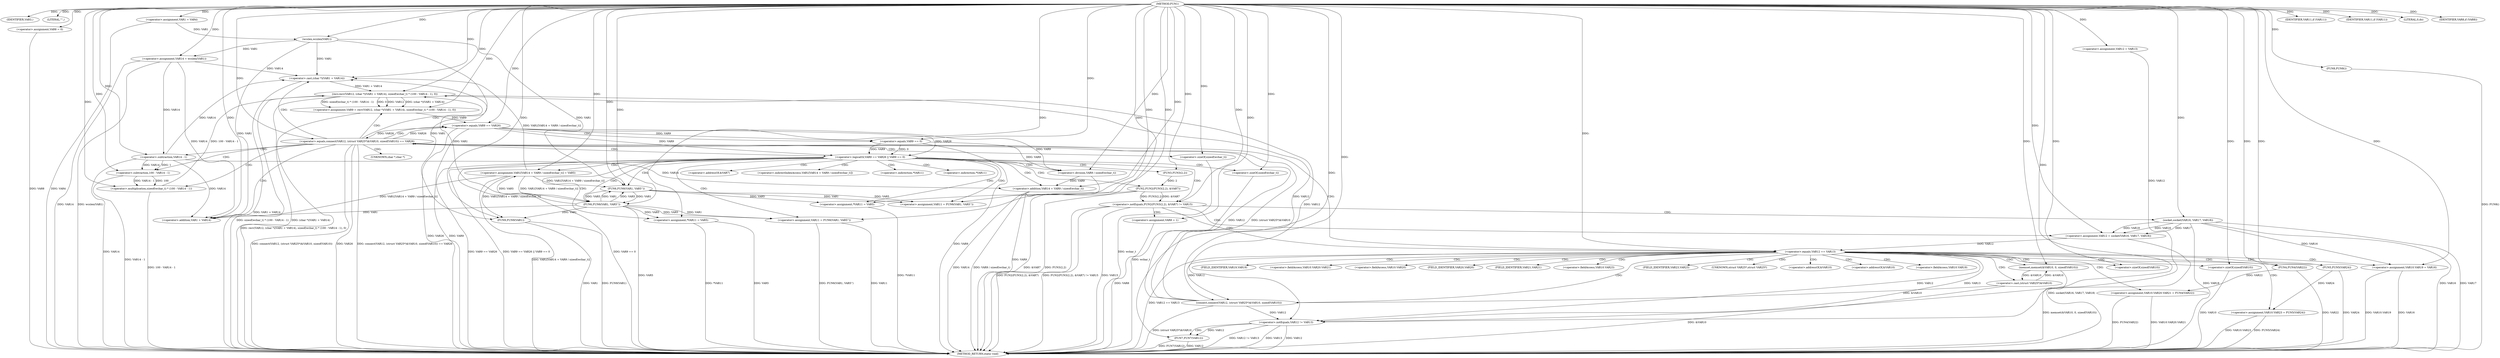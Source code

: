 digraph FUN1 {  
"1000100" [label = "(METHOD,FUN1)" ]
"1000268" [label = "(METHOD_RETURN,static void)" ]
"1000103" [label = "(IDENTIFIER,VAR3,)" ]
"1000104" [label = "(LITERAL,\"\",)" ]
"1000105" [label = "(<operator>.assignment,VAR1 = VAR4)" ]
"1000111" [label = "(<operator>.assignment,VAR8 = 0)" ]
"1000118" [label = "(<operator>.assignment,VAR12 = VAR13)" ]
"1000122" [label = "(<operator>.assignment,VAR14 = wcslen(VAR1))" ]
"1000124" [label = "(wcslen,wcslen(VAR1))" ]
"1000129" [label = "(<operator>.notEquals,FUN2(FUN3(2,2), &VAR7) != VAR15)" ]
"1000130" [label = "(FUN2,FUN2(FUN3(2,2), &VAR7))" ]
"1000131" [label = "(FUN3,FUN3(2,2))" ]
"1000139" [label = "(<operator>.assignment,VAR8 = 1)" ]
"1000142" [label = "(<operator>.assignment,VAR12 = socket(VAR16, VAR17, VAR18))" ]
"1000144" [label = "(socket,socket(VAR16, VAR17, VAR18))" ]
"1000149" [label = "(<operator>.equals,VAR12 == VAR13)" ]
"1000154" [label = "(memset,memset(&VAR10, 0, sizeof(VAR10)))" ]
"1000158" [label = "(<operator>.sizeOf,sizeof(VAR10))" ]
"1000160" [label = "(<operator>.assignment,VAR10.VAR19 = VAR16)" ]
"1000165" [label = "(<operator>.assignment,VAR10.VAR20.VAR21 = FUN4(VAR22))" ]
"1000171" [label = "(FUN4,FUN4(VAR22))" ]
"1000173" [label = "(<operator>.assignment,VAR10.VAR23 = FUN5(VAR24))" ]
"1000177" [label = "(FUN5,FUN5(VAR24))" ]
"1000180" [label = "(<operator>.equals,connect(VAR12, (struct VAR25*)&VAR10, sizeof(VAR10)) == VAR26)" ]
"1000181" [label = "(connect,connect(VAR12, (struct VAR25*)&VAR10, sizeof(VAR10)))" ]
"1000183" [label = "(<operator>.cast,(struct VAR25*)&VAR10)" ]
"1000187" [label = "(<operator>.sizeOf,sizeof(VAR10))" ]
"1000192" [label = "(<operator>.assignment,VAR9 = recv(VAR12, (char *)(VAR1 + VAR14), sizeof(wchar_t) * (100 - VAR14 - 1), 0))" ]
"1000194" [label = "(recv,recv(VAR12, (char *)(VAR1 + VAR14), sizeof(wchar_t) * (100 - VAR14 - 1), 0))" ]
"1000196" [label = "(<operator>.cast,(char *)(VAR1 + VAR14))" ]
"1000198" [label = "(<operator>.addition,VAR1 + VAR14)" ]
"1000201" [label = "(<operator>.multiplication,sizeof(wchar_t) * (100 - VAR14 - 1))" ]
"1000202" [label = "(<operator>.sizeOf,sizeof(wchar_t))" ]
"1000204" [label = "(<operator>.subtraction,100 - VAR14 - 1)" ]
"1000206" [label = "(<operator>.subtraction,VAR14 - 1)" ]
"1000211" [label = "(<operator>.logicalOr,VAR9 == VAR26 || VAR9 == 0)" ]
"1000212" [label = "(<operator>.equals,VAR9 == VAR26)" ]
"1000215" [label = "(<operator>.equals,VAR9 == 0)" ]
"1000220" [label = "(<operator>.assignment,VAR1[VAR14 + VAR9 / sizeof(wchar_t)] = VAR5)" ]
"1000223" [label = "(<operator>.addition,VAR14 + VAR9 / sizeof(wchar_t))" ]
"1000225" [label = "(<operator>.division,VAR9 / sizeof(wchar_t))" ]
"1000227" [label = "(<operator>.sizeOf,sizeof(wchar_t))" ]
"1000230" [label = "(<operator>.assignment,VAR11 = FUN6(VAR1, VAR5''))" ]
"1000232" [label = "(FUN6,FUN6(VAR1, VAR5''))" ]
"1000236" [label = "(IDENTIFIER,VAR11,if (VAR11))" ]
"1000238" [label = "(<operator>.assignment,*VAR11 = VAR5)" ]
"1000242" [label = "(<operator>.assignment,VAR11 = FUN6(VAR1, VAR5''))" ]
"1000244" [label = "(FUN6,FUN6(VAR1, VAR5''))" ]
"1000248" [label = "(IDENTIFIER,VAR11,if (VAR11))" ]
"1000250" [label = "(<operator>.assignment,*VAR11 = VAR5)" ]
"1000254" [label = "(LITERAL,0,do)" ]
"1000256" [label = "(<operator>.notEquals,VAR12 != VAR13)" ]
"1000260" [label = "(FUN7,FUN7(VAR12))" ]
"1000263" [label = "(IDENTIFIER,VAR8,if (VAR8))" ]
"1000265" [label = "(FUN8,FUN8())" ]
"1000266" [label = "(FUN9,FUN9(VAR1))" ]
"1000134" [label = "(<operator>.addressOf,&VAR7)" ]
"1000155" [label = "(<operator>.addressOf,&VAR10)" ]
"1000161" [label = "(<operator>.fieldAccess,VAR10.VAR19)" ]
"1000163" [label = "(FIELD_IDENTIFIER,VAR19,VAR19)" ]
"1000166" [label = "(<operator>.fieldAccess,VAR10.VAR20.VAR21)" ]
"1000167" [label = "(<operator>.fieldAccess,VAR10.VAR20)" ]
"1000169" [label = "(FIELD_IDENTIFIER,VAR20,VAR20)" ]
"1000170" [label = "(FIELD_IDENTIFIER,VAR21,VAR21)" ]
"1000174" [label = "(<operator>.fieldAccess,VAR10.VAR23)" ]
"1000176" [label = "(FIELD_IDENTIFIER,VAR23,VAR23)" ]
"1000184" [label = "(UNKNOWN,struct VAR25*,struct VAR25*)" ]
"1000185" [label = "(<operator>.addressOf,&VAR10)" ]
"1000197" [label = "(UNKNOWN,char *,char *)" ]
"1000221" [label = "(<operator>.indirectIndexAccess,VAR1[VAR14 + VAR9 / sizeof(wchar_t)])" ]
"1000239" [label = "(<operator>.indirection,*VAR11)" ]
"1000251" [label = "(<operator>.indirection,*VAR11)" ]
  "1000183" -> "1000268"  [ label = "DDG: &VAR10"] 
  "1000250" -> "1000268"  [ label = "DDG: VAR5"] 
  "1000215" -> "1000268"  [ label = "DDG: VAR9"] 
  "1000180" -> "1000268"  [ label = "DDG: connect(VAR12, (struct VAR25*)&VAR10, sizeof(VAR10))"] 
  "1000111" -> "1000268"  [ label = "DDG: VAR8"] 
  "1000256" -> "1000268"  [ label = "DDG: VAR12 != VAR13"] 
  "1000187" -> "1000268"  [ label = "DDG: VAR10"] 
  "1000177" -> "1000268"  [ label = "DDG: VAR24"] 
  "1000129" -> "1000268"  [ label = "DDG: FUN2(FUN3(2,2), &VAR7)"] 
  "1000160" -> "1000268"  [ label = "DDG: VAR16"] 
  "1000260" -> "1000268"  [ label = "DDG: FUN7(VAR12)"] 
  "1000171" -> "1000268"  [ label = "DDG: VAR22"] 
  "1000223" -> "1000268"  [ label = "DDG: VAR9 / sizeof(wchar_t)"] 
  "1000220" -> "1000268"  [ label = "DDG: VAR1[VAR14 + VAR9 / sizeof(wchar_t)]"] 
  "1000250" -> "1000268"  [ label = "DDG: *VAR11"] 
  "1000192" -> "1000268"  [ label = "DDG: recv(VAR12, (char *)(VAR1 + VAR14), sizeof(wchar_t) * (100 - VAR14 - 1), 0)"] 
  "1000194" -> "1000268"  [ label = "DDG: sizeof(wchar_t) * (100 - VAR14 - 1)"] 
  "1000105" -> "1000268"  [ label = "DDG: VAR4"] 
  "1000238" -> "1000268"  [ label = "DDG: *VAR11"] 
  "1000225" -> "1000268"  [ label = "DDG: VAR9"] 
  "1000227" -> "1000268"  [ label = "DDG: wchar_t"] 
  "1000212" -> "1000268"  [ label = "DDG: VAR26"] 
  "1000180" -> "1000268"  [ label = "DDG: VAR26"] 
  "1000204" -> "1000268"  [ label = "DDG: VAR14 - 1"] 
  "1000122" -> "1000268"  [ label = "DDG: VAR14"] 
  "1000165" -> "1000268"  [ label = "DDG: VAR10.VAR20.VAR21"] 
  "1000139" -> "1000268"  [ label = "DDG: VAR8"] 
  "1000265" -> "1000268"  [ label = "DDG: FUN8()"] 
  "1000129" -> "1000268"  [ label = "DDG: FUN2(FUN3(2,2), &VAR7) != VAR15"] 
  "1000142" -> "1000268"  [ label = "DDG: socket(VAR16, VAR17, VAR18)"] 
  "1000266" -> "1000268"  [ label = "DDG: VAR1"] 
  "1000130" -> "1000268"  [ label = "DDG: &VAR7"] 
  "1000202" -> "1000268"  [ label = "DDG: wchar_t"] 
  "1000180" -> "1000268"  [ label = "DDG: connect(VAR12, (struct VAR25*)&VAR10, sizeof(VAR10)) == VAR26"] 
  "1000149" -> "1000268"  [ label = "DDG: VAR12 == VAR13"] 
  "1000256" -> "1000268"  [ label = "DDG: VAR13"] 
  "1000206" -> "1000268"  [ label = "DDG: VAR14"] 
  "1000266" -> "1000268"  [ label = "DDG: FUN9(VAR1)"] 
  "1000211" -> "1000268"  [ label = "DDG: VAR9 == VAR26"] 
  "1000154" -> "1000268"  [ label = "DDG: memset(&VAR10, 0, sizeof(VAR10))"] 
  "1000212" -> "1000268"  [ label = "DDG: VAR9"] 
  "1000211" -> "1000268"  [ label = "DDG: VAR9 == VAR26 || VAR9 == 0"] 
  "1000129" -> "1000268"  [ label = "DDG: VAR15"] 
  "1000144" -> "1000268"  [ label = "DDG: VAR16"] 
  "1000165" -> "1000268"  [ label = "DDG: FUN4(VAR22)"] 
  "1000211" -> "1000268"  [ label = "DDG: VAR9 == 0"] 
  "1000173" -> "1000268"  [ label = "DDG: FUN5(VAR24)"] 
  "1000242" -> "1000268"  [ label = "DDG: FUN6(VAR1, VAR5'')"] 
  "1000256" -> "1000268"  [ label = "DDG: VAR12"] 
  "1000260" -> "1000268"  [ label = "DDG: VAR12"] 
  "1000194" -> "1000268"  [ label = "DDG: (char *)(VAR1 + VAR14)"] 
  "1000244" -> "1000268"  [ label = "DDG: VAR5"] 
  "1000144" -> "1000268"  [ label = "DDG: VAR17"] 
  "1000144" -> "1000268"  [ label = "DDG: VAR18"] 
  "1000181" -> "1000268"  [ label = "DDG: (struct VAR25*)&VAR10"] 
  "1000160" -> "1000268"  [ label = "DDG: VAR10.VAR19"] 
  "1000173" -> "1000268"  [ label = "DDG: VAR10.VAR23"] 
  "1000242" -> "1000268"  [ label = "DDG: VAR11"] 
  "1000223" -> "1000268"  [ label = "DDG: VAR14"] 
  "1000122" -> "1000268"  [ label = "DDG: wcslen(VAR1)"] 
  "1000201" -> "1000268"  [ label = "DDG: 100 - VAR14 - 1"] 
  "1000196" -> "1000268"  [ label = "DDG: VAR1 + VAR14"] 
  "1000130" -> "1000268"  [ label = "DDG: FUN3(2,2)"] 
  "1000100" -> "1000103"  [ label = "DDG: "] 
  "1000100" -> "1000104"  [ label = "DDG: "] 
  "1000100" -> "1000105"  [ label = "DDG: "] 
  "1000100" -> "1000111"  [ label = "DDG: "] 
  "1000100" -> "1000118"  [ label = "DDG: "] 
  "1000124" -> "1000122"  [ label = "DDG: VAR1"] 
  "1000100" -> "1000122"  [ label = "DDG: "] 
  "1000105" -> "1000124"  [ label = "DDG: VAR1"] 
  "1000100" -> "1000124"  [ label = "DDG: "] 
  "1000130" -> "1000129"  [ label = "DDG: FUN3(2,2)"] 
  "1000130" -> "1000129"  [ label = "DDG: &VAR7"] 
  "1000131" -> "1000130"  [ label = "DDG: 2"] 
  "1000100" -> "1000131"  [ label = "DDG: "] 
  "1000100" -> "1000129"  [ label = "DDG: "] 
  "1000100" -> "1000139"  [ label = "DDG: "] 
  "1000144" -> "1000142"  [ label = "DDG: VAR16"] 
  "1000144" -> "1000142"  [ label = "DDG: VAR17"] 
  "1000144" -> "1000142"  [ label = "DDG: VAR18"] 
  "1000100" -> "1000142"  [ label = "DDG: "] 
  "1000100" -> "1000144"  [ label = "DDG: "] 
  "1000142" -> "1000149"  [ label = "DDG: VAR12"] 
  "1000100" -> "1000149"  [ label = "DDG: "] 
  "1000183" -> "1000154"  [ label = "DDG: &VAR10"] 
  "1000100" -> "1000154"  [ label = "DDG: "] 
  "1000100" -> "1000158"  [ label = "DDG: "] 
  "1000144" -> "1000160"  [ label = "DDG: VAR16"] 
  "1000100" -> "1000160"  [ label = "DDG: "] 
  "1000171" -> "1000165"  [ label = "DDG: VAR22"] 
  "1000100" -> "1000171"  [ label = "DDG: "] 
  "1000177" -> "1000173"  [ label = "DDG: VAR24"] 
  "1000100" -> "1000177"  [ label = "DDG: "] 
  "1000181" -> "1000180"  [ label = "DDG: VAR12"] 
  "1000181" -> "1000180"  [ label = "DDG: (struct VAR25*)&VAR10"] 
  "1000149" -> "1000181"  [ label = "DDG: VAR12"] 
  "1000100" -> "1000181"  [ label = "DDG: "] 
  "1000183" -> "1000181"  [ label = "DDG: &VAR10"] 
  "1000154" -> "1000183"  [ label = "DDG: &VAR10"] 
  "1000100" -> "1000187"  [ label = "DDG: "] 
  "1000212" -> "1000180"  [ label = "DDG: VAR26"] 
  "1000100" -> "1000180"  [ label = "DDG: "] 
  "1000194" -> "1000192"  [ label = "DDG: VAR12"] 
  "1000194" -> "1000192"  [ label = "DDG: (char *)(VAR1 + VAR14)"] 
  "1000194" -> "1000192"  [ label = "DDG: sizeof(wchar_t) * (100 - VAR14 - 1)"] 
  "1000194" -> "1000192"  [ label = "DDG: 0"] 
  "1000100" -> "1000192"  [ label = "DDG: "] 
  "1000181" -> "1000194"  [ label = "DDG: VAR12"] 
  "1000100" -> "1000194"  [ label = "DDG: "] 
  "1000196" -> "1000194"  [ label = "DDG: VAR1 + VAR14"] 
  "1000244" -> "1000196"  [ label = "DDG: VAR1"] 
  "1000220" -> "1000196"  [ label = "DDG: VAR1[VAR14 + VAR9 / sizeof(wchar_t)]"] 
  "1000124" -> "1000196"  [ label = "DDG: VAR1"] 
  "1000100" -> "1000196"  [ label = "DDG: "] 
  "1000122" -> "1000196"  [ label = "DDG: VAR14"] 
  "1000206" -> "1000196"  [ label = "DDG: VAR14"] 
  "1000244" -> "1000198"  [ label = "DDG: VAR1"] 
  "1000220" -> "1000198"  [ label = "DDG: VAR1[VAR14 + VAR9 / sizeof(wchar_t)]"] 
  "1000124" -> "1000198"  [ label = "DDG: VAR1"] 
  "1000100" -> "1000198"  [ label = "DDG: "] 
  "1000122" -> "1000198"  [ label = "DDG: VAR14"] 
  "1000206" -> "1000198"  [ label = "DDG: VAR14"] 
  "1000201" -> "1000194"  [ label = "DDG: 100 - VAR14 - 1"] 
  "1000100" -> "1000201"  [ label = "DDG: "] 
  "1000100" -> "1000202"  [ label = "DDG: "] 
  "1000204" -> "1000201"  [ label = "DDG: 100"] 
  "1000204" -> "1000201"  [ label = "DDG: VAR14 - 1"] 
  "1000100" -> "1000204"  [ label = "DDG: "] 
  "1000206" -> "1000204"  [ label = "DDG: VAR14"] 
  "1000206" -> "1000204"  [ label = "DDG: 1"] 
  "1000100" -> "1000206"  [ label = "DDG: "] 
  "1000122" -> "1000206"  [ label = "DDG: VAR14"] 
  "1000212" -> "1000211"  [ label = "DDG: VAR9"] 
  "1000212" -> "1000211"  [ label = "DDG: VAR26"] 
  "1000192" -> "1000212"  [ label = "DDG: VAR9"] 
  "1000100" -> "1000212"  [ label = "DDG: "] 
  "1000180" -> "1000212"  [ label = "DDG: VAR26"] 
  "1000215" -> "1000211"  [ label = "DDG: VAR9"] 
  "1000215" -> "1000211"  [ label = "DDG: 0"] 
  "1000212" -> "1000215"  [ label = "DDG: VAR9"] 
  "1000100" -> "1000215"  [ label = "DDG: "] 
  "1000244" -> "1000220"  [ label = "DDG: VAR5"] 
  "1000100" -> "1000220"  [ label = "DDG: "] 
  "1000206" -> "1000223"  [ label = "DDG: VAR14"] 
  "1000100" -> "1000223"  [ label = "DDG: "] 
  "1000225" -> "1000223"  [ label = "DDG: VAR9"] 
  "1000215" -> "1000225"  [ label = "DDG: VAR9"] 
  "1000212" -> "1000225"  [ label = "DDG: VAR9"] 
  "1000100" -> "1000225"  [ label = "DDG: "] 
  "1000100" -> "1000227"  [ label = "DDG: "] 
  "1000232" -> "1000230"  [ label = "DDG: VAR1"] 
  "1000232" -> "1000230"  [ label = "DDG: VAR5"] 
  "1000100" -> "1000230"  [ label = "DDG: "] 
  "1000220" -> "1000232"  [ label = "DDG: VAR1[VAR14 + VAR9 / sizeof(wchar_t)]"] 
  "1000100" -> "1000232"  [ label = "DDG: "] 
  "1000244" -> "1000232"  [ label = "DDG: VAR1"] 
  "1000124" -> "1000232"  [ label = "DDG: VAR1"] 
  "1000244" -> "1000232"  [ label = "DDG: VAR5"] 
  "1000100" -> "1000236"  [ label = "DDG: "] 
  "1000232" -> "1000238"  [ label = "DDG: VAR5"] 
  "1000100" -> "1000238"  [ label = "DDG: "] 
  "1000244" -> "1000242"  [ label = "DDG: VAR1"] 
  "1000244" -> "1000242"  [ label = "DDG: VAR5"] 
  "1000100" -> "1000242"  [ label = "DDG: "] 
  "1000220" -> "1000244"  [ label = "DDG: VAR1[VAR14 + VAR9 / sizeof(wchar_t)]"] 
  "1000232" -> "1000244"  [ label = "DDG: VAR1"] 
  "1000100" -> "1000244"  [ label = "DDG: "] 
  "1000232" -> "1000244"  [ label = "DDG: VAR5"] 
  "1000100" -> "1000248"  [ label = "DDG: "] 
  "1000244" -> "1000250"  [ label = "DDG: VAR5"] 
  "1000100" -> "1000250"  [ label = "DDG: "] 
  "1000100" -> "1000254"  [ label = "DDG: "] 
  "1000181" -> "1000256"  [ label = "DDG: VAR12"] 
  "1000194" -> "1000256"  [ label = "DDG: VAR12"] 
  "1000149" -> "1000256"  [ label = "DDG: VAR12"] 
  "1000118" -> "1000256"  [ label = "DDG: VAR12"] 
  "1000100" -> "1000256"  [ label = "DDG: "] 
  "1000149" -> "1000256"  [ label = "DDG: VAR13"] 
  "1000256" -> "1000260"  [ label = "DDG: VAR12"] 
  "1000100" -> "1000260"  [ label = "DDG: "] 
  "1000100" -> "1000263"  [ label = "DDG: "] 
  "1000100" -> "1000265"  [ label = "DDG: "] 
  "1000244" -> "1000266"  [ label = "DDG: VAR1"] 
  "1000220" -> "1000266"  [ label = "DDG: VAR1[VAR14 + VAR9 / sizeof(wchar_t)]"] 
  "1000124" -> "1000266"  [ label = "DDG: VAR1"] 
  "1000100" -> "1000266"  [ label = "DDG: "] 
  "1000129" -> "1000142"  [ label = "CDG: "] 
  "1000129" -> "1000139"  [ label = "CDG: "] 
  "1000129" -> "1000144"  [ label = "CDG: "] 
  "1000129" -> "1000149"  [ label = "CDG: "] 
  "1000149" -> "1000174"  [ label = "CDG: "] 
  "1000149" -> "1000161"  [ label = "CDG: "] 
  "1000149" -> "1000166"  [ label = "CDG: "] 
  "1000149" -> "1000180"  [ label = "CDG: "] 
  "1000149" -> "1000183"  [ label = "CDG: "] 
  "1000149" -> "1000165"  [ label = "CDG: "] 
  "1000149" -> "1000167"  [ label = "CDG: "] 
  "1000149" -> "1000154"  [ label = "CDG: "] 
  "1000149" -> "1000160"  [ label = "CDG: "] 
  "1000149" -> "1000176"  [ label = "CDG: "] 
  "1000149" -> "1000187"  [ label = "CDG: "] 
  "1000149" -> "1000185"  [ label = "CDG: "] 
  "1000149" -> "1000169"  [ label = "CDG: "] 
  "1000149" -> "1000163"  [ label = "CDG: "] 
  "1000149" -> "1000173"  [ label = "CDG: "] 
  "1000149" -> "1000158"  [ label = "CDG: "] 
  "1000149" -> "1000155"  [ label = "CDG: "] 
  "1000149" -> "1000170"  [ label = "CDG: "] 
  "1000149" -> "1000171"  [ label = "CDG: "] 
  "1000149" -> "1000184"  [ label = "CDG: "] 
  "1000149" -> "1000177"  [ label = "CDG: "] 
  "1000149" -> "1000181"  [ label = "CDG: "] 
  "1000180" -> "1000211"  [ label = "CDG: "] 
  "1000180" -> "1000197"  [ label = "CDG: "] 
  "1000180" -> "1000204"  [ label = "CDG: "] 
  "1000180" -> "1000206"  [ label = "CDG: "] 
  "1000180" -> "1000201"  [ label = "CDG: "] 
  "1000180" -> "1000194"  [ label = "CDG: "] 
  "1000180" -> "1000192"  [ label = "CDG: "] 
  "1000180" -> "1000198"  [ label = "CDG: "] 
  "1000180" -> "1000212"  [ label = "CDG: "] 
  "1000180" -> "1000196"  [ label = "CDG: "] 
  "1000180" -> "1000202"  [ label = "CDG: "] 
  "1000211" -> "1000221"  [ label = "CDG: "] 
  "1000211" -> "1000227"  [ label = "CDG: "] 
  "1000211" -> "1000244"  [ label = "CDG: "] 
  "1000211" -> "1000242"  [ label = "CDG: "] 
  "1000211" -> "1000220"  [ label = "CDG: "] 
  "1000211" -> "1000232"  [ label = "CDG: "] 
  "1000211" -> "1000230"  [ label = "CDG: "] 
  "1000211" -> "1000225"  [ label = "CDG: "] 
  "1000211" -> "1000223"  [ label = "CDG: "] 
  "1000211" -> "1000238"  [ label = "CDG: "] 
  "1000211" -> "1000239"  [ label = "CDG: "] 
  "1000211" -> "1000130"  [ label = "CDG: "] 
  "1000211" -> "1000131"  [ label = "CDG: "] 
  "1000211" -> "1000129"  [ label = "CDG: "] 
  "1000211" -> "1000134"  [ label = "CDG: "] 
  "1000211" -> "1000251"  [ label = "CDG: "] 
  "1000211" -> "1000250"  [ label = "CDG: "] 
  "1000212" -> "1000215"  [ label = "CDG: "] 
  "1000256" -> "1000260"  [ label = "CDG: "] 
}

